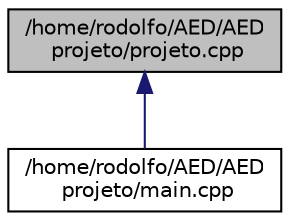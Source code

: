 digraph "/home/rodolfo/AED/AED projeto/projeto.cpp"
{
 // LATEX_PDF_SIZE
  edge [fontname="Helvetica",fontsize="10",labelfontname="Helvetica",labelfontsize="10"];
  node [fontname="Helvetica",fontsize="10",shape=record];
  Node1 [label="/home/rodolfo/AED/AED\l projeto/projeto.cpp",height=0.2,width=0.4,color="black", fillcolor="grey75", style="filled", fontcolor="black",tooltip=" "];
  Node1 -> Node2 [dir="back",color="midnightblue",fontsize="10",style="solid"];
  Node2 [label="/home/rodolfo/AED/AED\l projeto/main.cpp",height=0.2,width=0.4,color="black", fillcolor="white", style="filled",URL="$main_8cpp.html",tooltip=" "];
}
